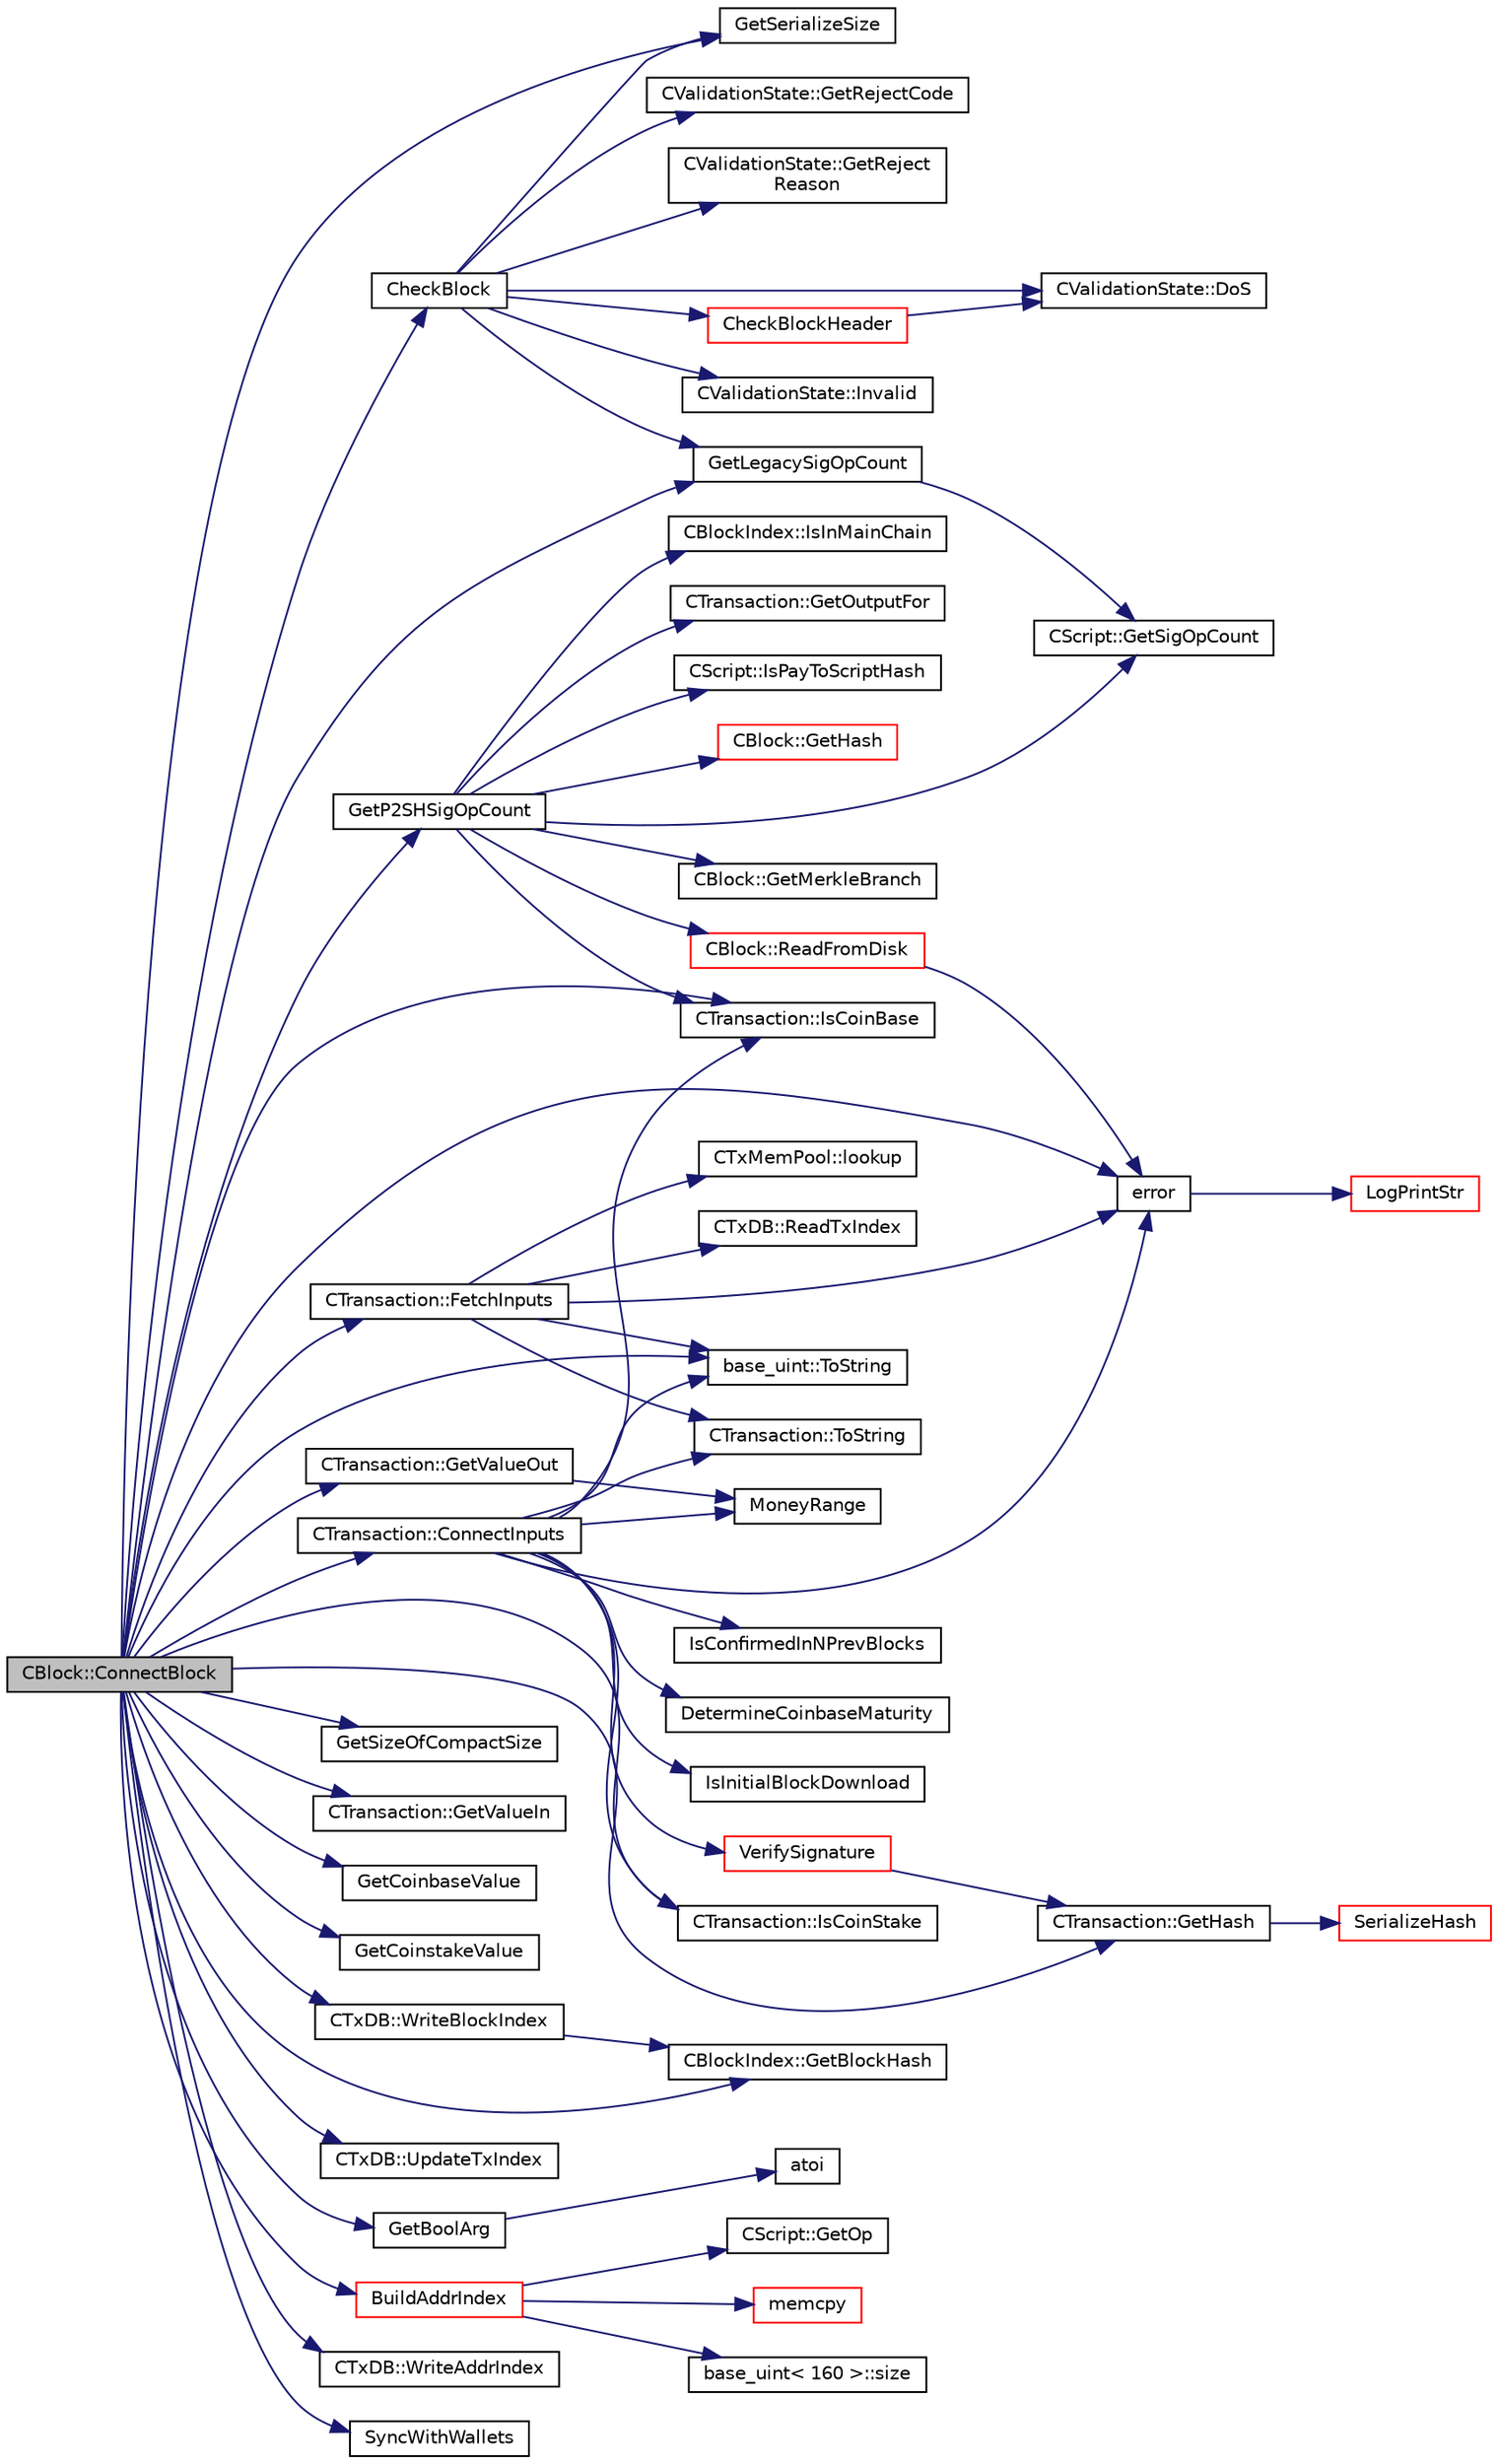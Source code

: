 digraph "CBlock::ConnectBlock"
{
  edge [fontname="Helvetica",fontsize="10",labelfontname="Helvetica",labelfontsize="10"];
  node [fontname="Helvetica",fontsize="10",shape=record];
  rankdir="LR";
  Node369 [label="CBlock::ConnectBlock",height=0.2,width=0.4,color="black", fillcolor="grey75", style="filled", fontcolor="black"];
  Node369 -> Node370 [color="midnightblue",fontsize="10",style="solid",fontname="Helvetica"];
  Node370 [label="CheckBlock",height=0.2,width=0.4,color="black", fillcolor="white", style="filled",URL="$dd/d7d/validation_8cpp.html#abc9c65975a473d224b3b97b89d571942",tooltip="Functions for validating blocks and updating the block tree. "];
  Node370 -> Node371 [color="midnightblue",fontsize="10",style="solid",fontname="Helvetica"];
  Node371 [label="CheckBlockHeader",height=0.2,width=0.4,color="red", fillcolor="white", style="filled",URL="$dd/d7d/validation_8cpp.html#ab7a9bd34b5fe878a3623ac1f04e1105c"];
  Node371 -> Node384 [color="midnightblue",fontsize="10",style="solid",fontname="Helvetica"];
  Node384 [label="CValidationState::DoS",height=0.2,width=0.4,color="black", fillcolor="white", style="filled",URL="$d5/df6/class_c_validation_state.html#a3c6786d00da8d1c5df25b4c3876409e8"];
  Node370 -> Node384 [color="midnightblue",fontsize="10",style="solid",fontname="Helvetica"];
  Node370 -> Node385 [color="midnightblue",fontsize="10",style="solid",fontname="Helvetica"];
  Node385 [label="GetSerializeSize",height=0.2,width=0.4,color="black", fillcolor="white", style="filled",URL="$df/d9d/serialize_8h.html#a48239e478ae730373d1984fe304ca025"];
  Node370 -> Node386 [color="midnightblue",fontsize="10",style="solid",fontname="Helvetica"];
  Node386 [label="CValidationState::Invalid",height=0.2,width=0.4,color="black", fillcolor="white", style="filled",URL="$d5/df6/class_c_validation_state.html#a88ff08b67f7f44bb3c7f7053bb1ee6fc"];
  Node370 -> Node387 [color="midnightblue",fontsize="10",style="solid",fontname="Helvetica"];
  Node387 [label="CValidationState::GetRejectCode",height=0.2,width=0.4,color="black", fillcolor="white", style="filled",URL="$d5/df6/class_c_validation_state.html#ad90959549444c9795484785d8af97850"];
  Node370 -> Node388 [color="midnightblue",fontsize="10",style="solid",fontname="Helvetica"];
  Node388 [label="CValidationState::GetReject\lReason",height=0.2,width=0.4,color="black", fillcolor="white", style="filled",URL="$d5/df6/class_c_validation_state.html#a8fa9612cb40c3c8592f7cd29b5931ccd"];
  Node370 -> Node389 [color="midnightblue",fontsize="10",style="solid",fontname="Helvetica"];
  Node389 [label="GetLegacySigOpCount",height=0.2,width=0.4,color="black", fillcolor="white", style="filled",URL="$df/d0a/main_8cpp.html#ad2eaf4f8542c12ea9ee1183609cc6d1a",tooltip="Count ECDSA signature operations the old-fashioned (pre-0.6) way. "];
  Node389 -> Node390 [color="midnightblue",fontsize="10",style="solid",fontname="Helvetica"];
  Node390 [label="CScript::GetSigOpCount",height=0.2,width=0.4,color="black", fillcolor="white", style="filled",URL="$d9/d4b/class_c_script.html#a957f92ddf3efcd76b66e514c05f27dde"];
  Node369 -> Node385 [color="midnightblue",fontsize="10",style="solid",fontname="Helvetica"];
  Node369 -> Node391 [color="midnightblue",fontsize="10",style="solid",fontname="Helvetica"];
  Node391 [label="GetSizeOfCompactSize",height=0.2,width=0.4,color="black", fillcolor="white", style="filled",URL="$df/d9d/serialize_8h.html#a404beecbf8d7aec8d2cdac3cbb71e808"];
  Node369 -> Node392 [color="midnightblue",fontsize="10",style="solid",fontname="Helvetica"];
  Node392 [label="CTransaction::GetHash",height=0.2,width=0.4,color="black", fillcolor="white", style="filled",URL="$df/d43/class_c_transaction.html#a0b46d80e82ca324e82c2ce3fc1492bfa"];
  Node392 -> Node393 [color="midnightblue",fontsize="10",style="solid",fontname="Helvetica"];
  Node393 [label="SerializeHash",height=0.2,width=0.4,color="red", fillcolor="white", style="filled",URL="$db/dfb/hash_8h.html#a6de694e43f17c62025c6883965b65e63"];
  Node369 -> Node389 [color="midnightblue",fontsize="10",style="solid",fontname="Helvetica"];
  Node369 -> Node375 [color="midnightblue",fontsize="10",style="solid",fontname="Helvetica"];
  Node375 [label="error",height=0.2,width=0.4,color="black", fillcolor="white", style="filled",URL="$d8/d3c/util_8h.html#af8985880cf4ef26df0a5aa2ffcb76662"];
  Node375 -> Node376 [color="midnightblue",fontsize="10",style="solid",fontname="Helvetica"];
  Node376 [label="LogPrintStr",height=0.2,width=0.4,color="red", fillcolor="white", style="filled",URL="$d8/d3c/util_8h.html#afd4c3002b2797c0560adddb6af3ca1da"];
  Node369 -> Node395 [color="midnightblue",fontsize="10",style="solid",fontname="Helvetica"];
  Node395 [label="CTransaction::IsCoinBase",height=0.2,width=0.4,color="black", fillcolor="white", style="filled",URL="$df/d43/class_c_transaction.html#a96256e8ac1bf79ad9c057e48c41132dd"];
  Node369 -> Node396 [color="midnightblue",fontsize="10",style="solid",fontname="Helvetica"];
  Node396 [label="CTransaction::GetValueOut",height=0.2,width=0.4,color="black", fillcolor="white", style="filled",URL="$df/d43/class_c_transaction.html#a9ce7d94c68adb37627d82669b83a7c59",tooltip="Amount of ions spent by this transaction. "];
  Node396 -> Node397 [color="midnightblue",fontsize="10",style="solid",fontname="Helvetica"];
  Node397 [label="MoneyRange",height=0.2,width=0.4,color="black", fillcolor="white", style="filled",URL="$dd/d2f/amount_8h.html#a12db56a9a1c931941f0943ecbb278aae"];
  Node369 -> Node398 [color="midnightblue",fontsize="10",style="solid",fontname="Helvetica"];
  Node398 [label="CTransaction::FetchInputs",height=0.2,width=0.4,color="black", fillcolor="white", style="filled",URL="$df/d43/class_c_transaction.html#a5a4967303d3b588a120687f3ed1f4b0a",tooltip="Fetch from memory and/or disk. "];
  Node398 -> Node399 [color="midnightblue",fontsize="10",style="solid",fontname="Helvetica"];
  Node399 [label="CTxDB::ReadTxIndex",height=0.2,width=0.4,color="black", fillcolor="white", style="filled",URL="$d9/d8d/class_c_tx_d_b.html#a8a138e5dcc3ef98991abaa16eaa8ddeb"];
  Node398 -> Node375 [color="midnightblue",fontsize="10",style="solid",fontname="Helvetica"];
  Node398 -> Node400 [color="midnightblue",fontsize="10",style="solid",fontname="Helvetica"];
  Node400 [label="base_uint::ToString",height=0.2,width=0.4,color="black", fillcolor="white", style="filled",URL="$da/df7/classbase__uint.html#acccba4d9d51a0c36261718ca0cbb293b"];
  Node398 -> Node401 [color="midnightblue",fontsize="10",style="solid",fontname="Helvetica"];
  Node401 [label="CTxMemPool::lookup",height=0.2,width=0.4,color="black", fillcolor="white", style="filled",URL="$db/d98/class_c_tx_mem_pool.html#ad6d9966cdeb4b6586f7186e709b4e77e"];
  Node398 -> Node402 [color="midnightblue",fontsize="10",style="solid",fontname="Helvetica"];
  Node402 [label="CTransaction::ToString",height=0.2,width=0.4,color="black", fillcolor="white", style="filled",URL="$df/d43/class_c_transaction.html#a80370923c3ac828de68919295d5d0659"];
  Node369 -> Node403 [color="midnightblue",fontsize="10",style="solid",fontname="Helvetica"];
  Node403 [label="GetP2SHSigOpCount",height=0.2,width=0.4,color="black", fillcolor="white", style="filled",URL="$df/d0a/main_8cpp.html#a519cfd439598a8bf64fe5503aa74cfcb",tooltip="Count ECDSA signature operations in pay-to-script-hash inputs. "];
  Node403 -> Node395 [color="midnightblue",fontsize="10",style="solid",fontname="Helvetica"];
  Node403 -> Node404 [color="midnightblue",fontsize="10",style="solid",fontname="Helvetica"];
  Node404 [label="CTransaction::GetOutputFor",height=0.2,width=0.4,color="black", fillcolor="white", style="filled",URL="$df/d43/class_c_transaction.html#a6b7535cbc89183563196d24c3b1d53cd"];
  Node403 -> Node405 [color="midnightblue",fontsize="10",style="solid",fontname="Helvetica"];
  Node405 [label="CScript::IsPayToScriptHash",height=0.2,width=0.4,color="black", fillcolor="white", style="filled",URL="$d9/d4b/class_c_script.html#a0c3729c606d318923dc06f95d85a0971"];
  Node403 -> Node390 [color="midnightblue",fontsize="10",style="solid",fontname="Helvetica"];
  Node403 -> Node406 [color="midnightblue",fontsize="10",style="solid",fontname="Helvetica"];
  Node406 [label="CBlock::ReadFromDisk",height=0.2,width=0.4,color="red", fillcolor="white", style="filled",URL="$d3/d51/class_c_block.html#a77a1b1e9902e1e557d762f5a5f325cd8"];
  Node406 -> Node375 [color="midnightblue",fontsize="10",style="solid",fontname="Helvetica"];
  Node403 -> Node410 [color="midnightblue",fontsize="10",style="solid",fontname="Helvetica"];
  Node410 [label="CBlock::GetHash",height=0.2,width=0.4,color="red", fillcolor="white", style="filled",URL="$d3/d51/class_c_block.html#a681acf1fa72ec2ed6c83ea5afc14e0f3"];
  Node403 -> Node413 [color="midnightblue",fontsize="10",style="solid",fontname="Helvetica"];
  Node413 [label="CBlock::GetMerkleBranch",height=0.2,width=0.4,color="black", fillcolor="white", style="filled",URL="$d3/d51/class_c_block.html#a7a3b82a1d7c641b20f4546f90533bca8"];
  Node403 -> Node414 [color="midnightblue",fontsize="10",style="solid",fontname="Helvetica"];
  Node414 [label="CBlockIndex::IsInMainChain",height=0.2,width=0.4,color="black", fillcolor="white", style="filled",URL="$d3/dbd/class_c_block_index.html#af4f055accf83016b226fd969e4de8fd7"];
  Node369 -> Node415 [color="midnightblue",fontsize="10",style="solid",fontname="Helvetica"];
  Node415 [label="CTransaction::GetValueIn",height=0.2,width=0.4,color="black", fillcolor="white", style="filled",URL="$df/d43/class_c_transaction.html#a50051cce0d44bc4ea2018625101dc1b6",tooltip="Amount of ions coming in to this transaction Note that lightweight clients may not know anything besi..."];
  Node369 -> Node416 [color="midnightblue",fontsize="10",style="solid",fontname="Helvetica"];
  Node416 [label="CTransaction::IsCoinStake",height=0.2,width=0.4,color="black", fillcolor="white", style="filled",URL="$df/d43/class_c_transaction.html#ace4278a41a296d40dcf5fb2b9cf007ec"];
  Node369 -> Node417 [color="midnightblue",fontsize="10",style="solid",fontname="Helvetica"];
  Node417 [label="CTransaction::ConnectInputs",height=0.2,width=0.4,color="black", fillcolor="white", style="filled",URL="$df/d43/class_c_transaction.html#aaab6c4ba493c918e29fd383043dcaae7",tooltip="Sanity check previous transactions, then, if all checks succeed, mark them as spent by this transacti..."];
  Node417 -> Node375 [color="midnightblue",fontsize="10",style="solid",fontname="Helvetica"];
  Node417 -> Node400 [color="midnightblue",fontsize="10",style="solid",fontname="Helvetica"];
  Node417 -> Node402 [color="midnightblue",fontsize="10",style="solid",fontname="Helvetica"];
  Node417 -> Node395 [color="midnightblue",fontsize="10",style="solid",fontname="Helvetica"];
  Node417 -> Node416 [color="midnightblue",fontsize="10",style="solid",fontname="Helvetica"];
  Node417 -> Node418 [color="midnightblue",fontsize="10",style="solid",fontname="Helvetica"];
  Node418 [label="IsConfirmedInNPrevBlocks",height=0.2,width=0.4,color="black", fillcolor="white", style="filled",URL="$df/d0a/main_8cpp.html#a22e712bbf635a69ba8dd7ae004d2697b"];
  Node417 -> Node419 [color="midnightblue",fontsize="10",style="solid",fontname="Helvetica"];
  Node419 [label="DetermineCoinbaseMaturity",height=0.2,width=0.4,color="black", fillcolor="white", style="filled",URL="$d1/d08/proofs_8cpp.html#a97478c8207cae73889a6b1fbbc3c67e3",tooltip="Determine Coinbase Maturity (generally not a good idea - done so to increase speed) ..."];
  Node417 -> Node397 [color="midnightblue",fontsize="10",style="solid",fontname="Helvetica"];
  Node417 -> Node420 [color="midnightblue",fontsize="10",style="solid",fontname="Helvetica"];
  Node420 [label="IsInitialBlockDownload",height=0.2,width=0.4,color="black", fillcolor="white", style="filled",URL="$df/d0a/main_8cpp.html#a5edcd96316574fd4a7f3ae0922a5cfd6",tooltip="Check whether we are doing an initial block download (synchronizing from disk or network) ..."];
  Node417 -> Node421 [color="midnightblue",fontsize="10",style="solid",fontname="Helvetica"];
  Node421 [label="VerifySignature",height=0.2,width=0.4,color="red", fillcolor="white", style="filled",URL="$dd/d0f/script_8cpp.html#a3bebacccf5ed6d80e80889b65830f893"];
  Node421 -> Node392 [color="midnightblue",fontsize="10",style="solid",fontname="Helvetica"];
  Node369 -> Node485 [color="midnightblue",fontsize="10",style="solid",fontname="Helvetica"];
  Node485 [label="GetCoinbaseValue",height=0.2,width=0.4,color="black", fillcolor="white", style="filled",URL="$d1/d08/proofs_8cpp.html#af6a2f3451bae59ba9d7a6d627173aedf",tooltip="Determine Block Reward for Proof Of Work. "];
  Node369 -> Node486 [color="midnightblue",fontsize="10",style="solid",fontname="Helvetica"];
  Node486 [label="GetCoinstakeValue",height=0.2,width=0.4,color="black", fillcolor="white", style="filled",URL="$d1/d08/proofs_8cpp.html#a84af3aad491438b64bc1a79a7fd1d659",tooltip="Determine Block Reward for Proof Of Stake. "];
  Node369 -> Node487 [color="midnightblue",fontsize="10",style="solid",fontname="Helvetica"];
  Node487 [label="CTxDB::WriteBlockIndex",height=0.2,width=0.4,color="black", fillcolor="white", style="filled",URL="$d9/d8d/class_c_tx_d_b.html#a56f170187a609bd747c29b3a4adddd8e"];
  Node487 -> Node488 [color="midnightblue",fontsize="10",style="solid",fontname="Helvetica"];
  Node488 [label="CBlockIndex::GetBlockHash",height=0.2,width=0.4,color="black", fillcolor="white", style="filled",URL="$d3/dbd/class_c_block_index.html#a98490a2788c65cdd6ae9002b004dd74c"];
  Node369 -> Node489 [color="midnightblue",fontsize="10",style="solid",fontname="Helvetica"];
  Node489 [label="CTxDB::UpdateTxIndex",height=0.2,width=0.4,color="black", fillcolor="white", style="filled",URL="$d9/d8d/class_c_tx_d_b.html#a62fb371022854dc8cb247bed36302df2"];
  Node369 -> Node490 [color="midnightblue",fontsize="10",style="solid",fontname="Helvetica"];
  Node490 [label="GetBoolArg",height=0.2,width=0.4,color="black", fillcolor="white", style="filled",URL="$df/d2d/util_8cpp.html#a64d956f1dda7f9a80ab5d594532b906d",tooltip="Return boolean argument or default value. "];
  Node490 -> Node491 [color="midnightblue",fontsize="10",style="solid",fontname="Helvetica"];
  Node491 [label="atoi",height=0.2,width=0.4,color="black", fillcolor="white", style="filled",URL="$d8/d3c/util_8h.html#aa5ce96ec36f4413f820cec9c1831c070"];
  Node369 -> Node492 [color="midnightblue",fontsize="10",style="solid",fontname="Helvetica"];
  Node492 [label="BuildAddrIndex",height=0.2,width=0.4,color="red", fillcolor="white", style="filled",URL="$df/d0a/main_8cpp.html#a78229c3d232aac48860913a06f0173fb"];
  Node492 -> Node427 [color="midnightblue",fontsize="10",style="solid",fontname="Helvetica"];
  Node427 [label="CScript::GetOp",height=0.2,width=0.4,color="black", fillcolor="white", style="filled",URL="$d9/d4b/class_c_script.html#a94635ed93d8d244ec3acfa83f9ecfe5f"];
  Node492 -> Node434 [color="midnightblue",fontsize="10",style="solid",fontname="Helvetica"];
  Node434 [label="memcpy",height=0.2,width=0.4,color="red", fillcolor="white", style="filled",URL="$d5/d9f/glibc__compat_8cpp.html#a0f46826ab0466591e136db24394923cf"];
  Node492 -> Node456 [color="midnightblue",fontsize="10",style="solid",fontname="Helvetica"];
  Node456 [label="base_uint\< 160 \>::size",height=0.2,width=0.4,color="black", fillcolor="white", style="filled",URL="$da/df7/classbase__uint.html#a1f49b034e686269601ea89b0319b8004"];
  Node369 -> Node493 [color="midnightblue",fontsize="10",style="solid",fontname="Helvetica"];
  Node493 [label="CTxDB::WriteAddrIndex",height=0.2,width=0.4,color="black", fillcolor="white", style="filled",URL="$d9/d8d/class_c_tx_d_b.html#aa661acc6807641aa0b27c41864c3102c"];
  Node369 -> Node400 [color="midnightblue",fontsize="10",style="solid",fontname="Helvetica"];
  Node369 -> Node488 [color="midnightblue",fontsize="10",style="solid",fontname="Helvetica"];
  Node369 -> Node494 [color="midnightblue",fontsize="10",style="solid",fontname="Helvetica"];
  Node494 [label="SyncWithWallets",height=0.2,width=0.4,color="black", fillcolor="white", style="filled",URL="$df/d0a/main_8cpp.html#ac79dd0809b8f21bd8d861dfcfc4a7fb3",tooltip="Push an updated transaction to all registered wallets. "];
}
